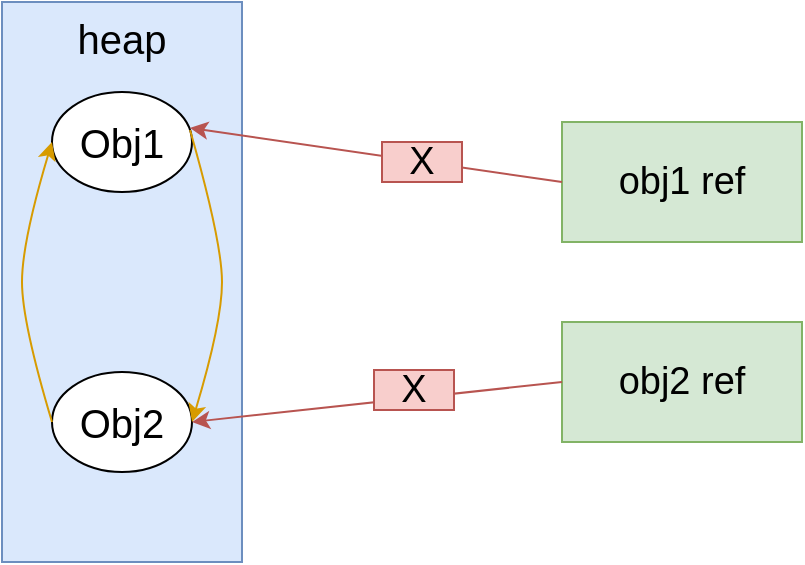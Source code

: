 <mxfile version="12.1.7" type="device" pages="1"><diagram id="ErYk1C7J16shPg2j-KtX" name="Page-1"><mxGraphModel dx="1106" dy="758" grid="1" gridSize="10" guides="1" tooltips="1" connect="1" arrows="1" fold="1" page="1" pageScale="1" pageWidth="827" pageHeight="1169" math="0" shadow="0"><root><mxCell id="0"/><mxCell id="1" parent="0"/><mxCell id="kFiYQMIg0okzSqsegoBQ-1" value="heap" style="rounded=0;whiteSpace=wrap;html=1;verticalAlign=top;fontSize=20;fillColor=#dae8fc;strokeColor=#6c8ebf;" vertex="1" parent="1"><mxGeometry x="80" y="160" width="120" height="280" as="geometry"/></mxCell><mxCell id="kFiYQMIg0okzSqsegoBQ-2" value="obj1 ref" style="rounded=0;whiteSpace=wrap;html=1;fillColor=#d5e8d4;strokeColor=#82b366;fontSize=19;" vertex="1" parent="1"><mxGeometry x="360" y="220" width="120" height="60" as="geometry"/></mxCell><mxCell id="kFiYQMIg0okzSqsegoBQ-3" value="Obj1" style="ellipse;whiteSpace=wrap;html=1;fontSize=20;" vertex="1" parent="1"><mxGeometry x="105" y="205" width="70" height="50" as="geometry"/></mxCell><mxCell id="kFiYQMIg0okzSqsegoBQ-4" value="Obj2" style="ellipse;whiteSpace=wrap;html=1;fontSize=20;" vertex="1" parent="1"><mxGeometry x="105" y="345" width="70" height="50" as="geometry"/></mxCell><mxCell id="kFiYQMIg0okzSqsegoBQ-5" value="&lt;span style=&quot;font-size: 19px ; white-space: normal&quot;&gt;obj2 ref&lt;/span&gt;" style="rounded=0;whiteSpace=wrap;html=1;fillColor=#d5e8d4;strokeColor=#82b366;" vertex="1" parent="1"><mxGeometry x="360" y="320" width="120" height="60" as="geometry"/></mxCell><mxCell id="kFiYQMIg0okzSqsegoBQ-6" value="" style="curved=1;endArrow=classic;html=1;fontSize=20;entryX=0;entryY=0.5;entryDx=0;entryDy=0;exitX=0;exitY=0.5;exitDx=0;exitDy=0;fillColor=#ffe6cc;strokeColor=#d79b00;" edge="1" parent="1" source="kFiYQMIg0okzSqsegoBQ-4" target="kFiYQMIg0okzSqsegoBQ-3"><mxGeometry width="50" height="50" relative="1" as="geometry"><mxPoint x="80" y="510" as="sourcePoint"/><mxPoint x="130" y="460" as="targetPoint"/><Array as="points"><mxPoint x="90" y="320"/><mxPoint x="90" y="280"/></Array></mxGeometry></mxCell><mxCell id="kFiYQMIg0okzSqsegoBQ-7" value="" style="curved=1;endArrow=classic;html=1;fontSize=20;entryX=1;entryY=0.5;entryDx=0;entryDy=0;exitX=0.986;exitY=0.38;exitDx=0;exitDy=0;exitPerimeter=0;fillColor=#ffe6cc;strokeColor=#d79b00;" edge="1" parent="1" source="kFiYQMIg0okzSqsegoBQ-3" target="kFiYQMIg0okzSqsegoBQ-4"><mxGeometry width="50" height="50" relative="1" as="geometry"><mxPoint x="115" y="380" as="sourcePoint"/><mxPoint x="115" y="240" as="targetPoint"/><Array as="points"><mxPoint x="190" y="280"/><mxPoint x="190" y="320"/></Array></mxGeometry></mxCell><mxCell id="kFiYQMIg0okzSqsegoBQ-9" value="" style="endArrow=classic;html=1;fontSize=20;entryX=0.986;entryY=0.36;entryDx=0;entryDy=0;entryPerimeter=0;exitX=0;exitY=0.5;exitDx=0;exitDy=0;fillColor=#f8cecc;strokeColor=#b85450;" edge="1" parent="1" source="kFiYQMIg0okzSqsegoBQ-2" target="kFiYQMIg0okzSqsegoBQ-3"><mxGeometry width="50" height="50" relative="1" as="geometry"><mxPoint x="240" y="300" as="sourcePoint"/><mxPoint x="290" y="250" as="targetPoint"/></mxGeometry></mxCell><mxCell id="kFiYQMIg0okzSqsegoBQ-10" value="" style="endArrow=classic;html=1;fontSize=20;entryX=1;entryY=0.5;entryDx=0;entryDy=0;exitX=0;exitY=0.5;exitDx=0;exitDy=0;fillColor=#f8cecc;strokeColor=#b85450;" edge="1" parent="1" source="kFiYQMIg0okzSqsegoBQ-5" target="kFiYQMIg0okzSqsegoBQ-4"><mxGeometry width="50" height="50" relative="1" as="geometry"><mxPoint x="370" y="240" as="sourcePoint"/><mxPoint x="184.02" y="233" as="targetPoint"/></mxGeometry></mxCell><mxCell id="kFiYQMIg0okzSqsegoBQ-13" value="X" style="text;html=1;strokeColor=#b85450;fillColor=#f8cecc;align=center;verticalAlign=middle;whiteSpace=wrap;rounded=0;fontSize=19;" vertex="1" parent="1"><mxGeometry x="270" y="230" width="40" height="20" as="geometry"/></mxCell><mxCell id="kFiYQMIg0okzSqsegoBQ-14" value="X" style="text;html=1;strokeColor=#b85450;fillColor=#f8cecc;align=center;verticalAlign=middle;whiteSpace=wrap;rounded=0;fontSize=19;" vertex="1" parent="1"><mxGeometry x="266" y="344" width="40" height="20" as="geometry"/></mxCell></root></mxGraphModel></diagram></mxfile>